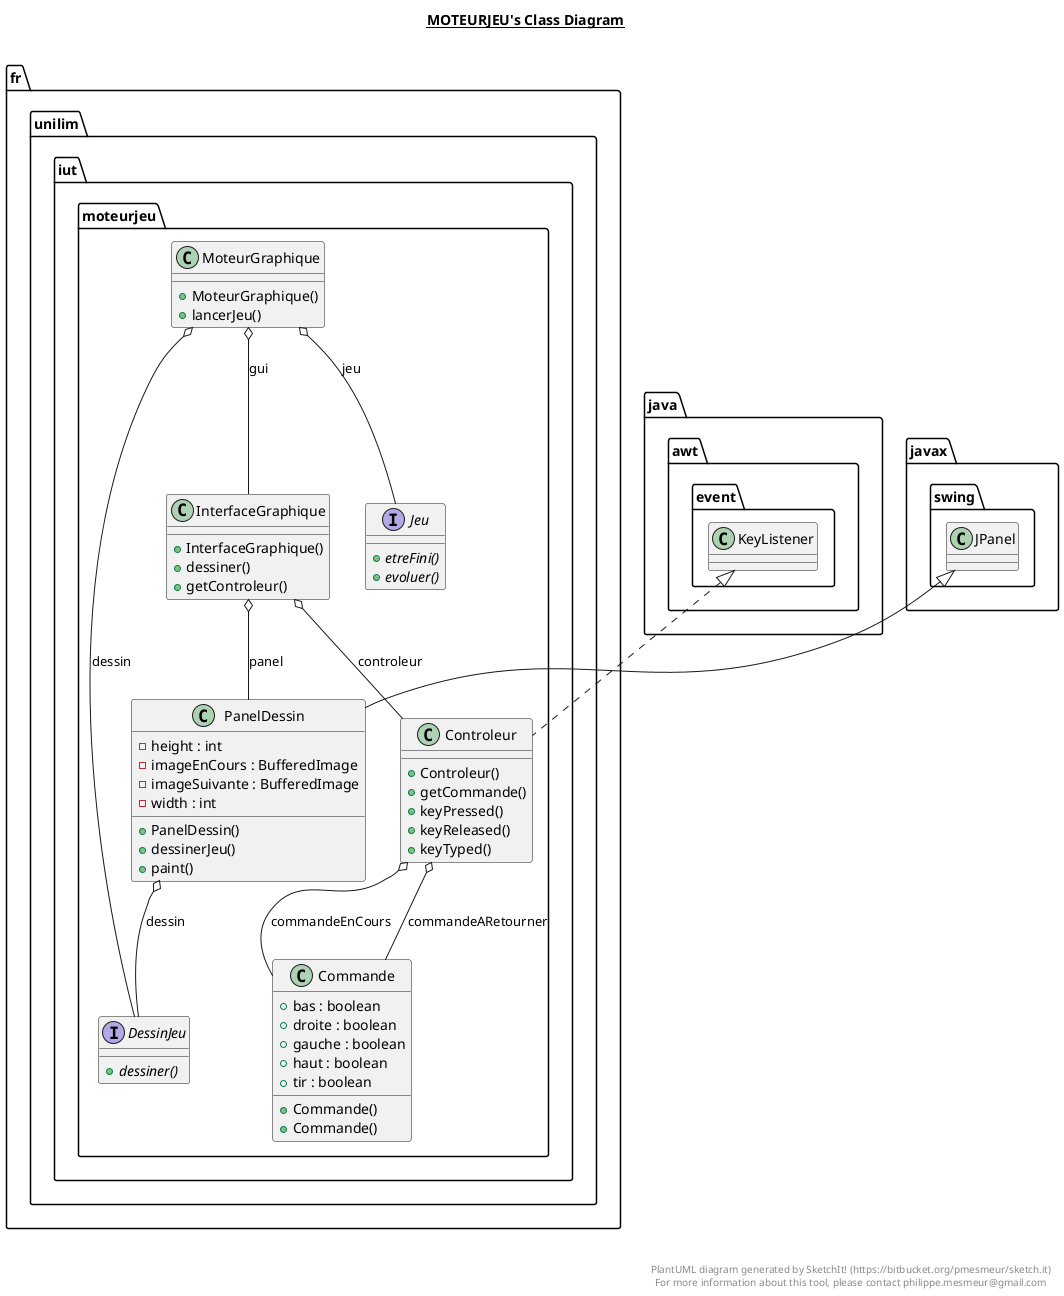 @startuml

title __MOTEURJEU's Class Diagram__\n

  namespace fr.unilim.iut {
    namespace moteurjeu {
      class fr.unilim.iut.moteurjeu.Commande {
          + bas : boolean
          + droite : boolean
          + gauche : boolean
          + haut : boolean
          + tir : boolean
          + Commande()
          + Commande()
      }
    }
  }
  

  namespace fr.unilim.iut {
    namespace moteurjeu {
      class fr.unilim.iut.moteurjeu.Controleur {
          + Controleur()
          + getCommande()
          + keyPressed()
          + keyReleased()
          + keyTyped()
      }
    }
  }
  

  namespace fr.unilim.iut {
    namespace moteurjeu {
      interface fr.unilim.iut.moteurjeu.DessinJeu {
          {abstract} + dessiner()
      }
    }
  }
  

  namespace fr.unilim.iut {
    namespace moteurjeu {
      class fr.unilim.iut.moteurjeu.InterfaceGraphique {
          + InterfaceGraphique()
          + dessiner()
          + getControleur()
      }
    }
  }
  

  namespace fr.unilim.iut {
    namespace moteurjeu {
      interface fr.unilim.iut.moteurjeu.Jeu {
          {abstract} + etreFini()
          {abstract} + evoluer()
      }
    }
  }
  

  namespace fr.unilim.iut {
    namespace moteurjeu {
      class fr.unilim.iut.moteurjeu.MoteurGraphique {
          + MoteurGraphique()
          + lancerJeu()
      }
    }
  }
  

  namespace fr.unilim.iut {
    namespace moteurjeu {
      class fr.unilim.iut.moteurjeu.PanelDessin {
          - height : int
          - imageEnCours : BufferedImage
          - imageSuivante : BufferedImage
          - width : int
          + PanelDessin()
          + dessinerJeu()
          + paint()
      }
    }
  }
  

  fr.unilim.iut.moteurjeu.Controleur .up.|> java.awt.event.KeyListener
  fr.unilim.iut.moteurjeu.Controleur o-- fr.unilim.iut.moteurjeu.Commande : commandeARetourner
  fr.unilim.iut.moteurjeu.Controleur o-- fr.unilim.iut.moteurjeu.Commande : commandeEnCours
  fr.unilim.iut.moteurjeu.InterfaceGraphique o-- fr.unilim.iut.moteurjeu.Controleur : controleur
  fr.unilim.iut.moteurjeu.InterfaceGraphique o-- fr.unilim.iut.moteurjeu.PanelDessin : panel
  fr.unilim.iut.moteurjeu.MoteurGraphique o-- fr.unilim.iut.moteurjeu.DessinJeu : dessin
  fr.unilim.iut.moteurjeu.MoteurGraphique o-- fr.unilim.iut.moteurjeu.InterfaceGraphique : gui
  fr.unilim.iut.moteurjeu.MoteurGraphique o-- fr.unilim.iut.moteurjeu.Jeu : jeu
  fr.unilim.iut.moteurjeu.PanelDessin -up-|> javax.swing.JPanel
  fr.unilim.iut.moteurjeu.PanelDessin o-- fr.unilim.iut.moteurjeu.DessinJeu : dessin


right footer


PlantUML diagram generated by SketchIt! (https://bitbucket.org/pmesmeur/sketch.it)
For more information about this tool, please contact philippe.mesmeur@gmail.com
endfooter

@enduml
